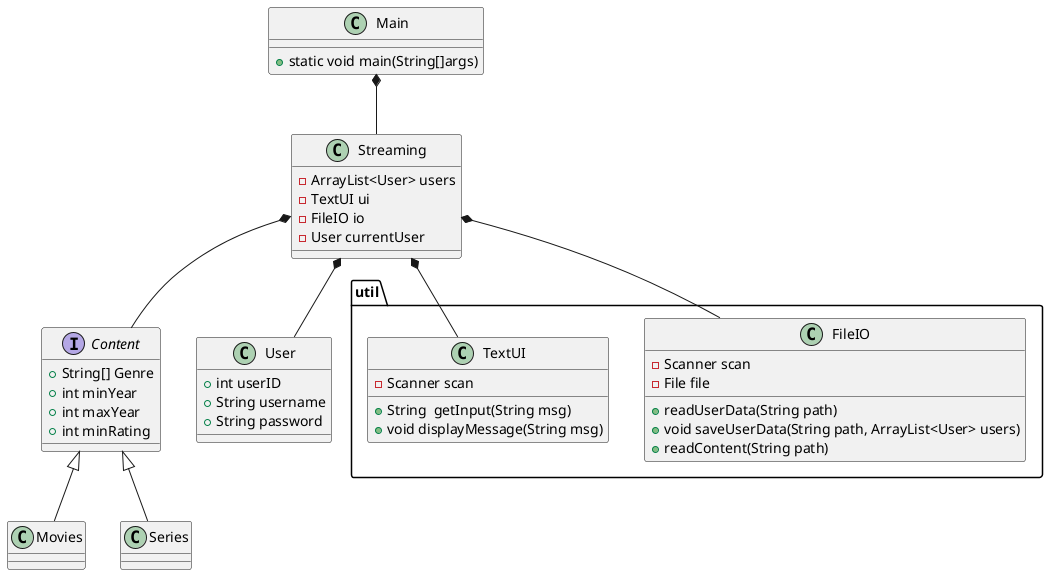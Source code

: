 @startuml
'https://plantuml.com/sequence-diagram

class Main{
+static void main(String[]args)
}

class Streaming{
-ArrayList<User> users
-TextUI ui
-FileIO io
- User currentUser

}

interface Content {
+ String[] Genre
+ int minYear
+ int maxYear
+ int minRating
}

class Movies

class Series

package "util"{
class FileIO{
-Scanner scan
-File file
+readUserData(String path)
+void saveUserData(String path, ArrayList<User> users)
+readContent(String path)

}


class TextUI{
-Scanner scan
+ String  getInput(String msg)
+ void displayMessage(String msg)

}

}

class User{
+ int userID
+ String username
+ String password

}


Main *-- Streaming
Streaming *-- Content
Content <|-- Series
Content <|-- Movies

Streaming *-- TextUI
Streaming *-- FileIO

Streaming *-- User




@enduml